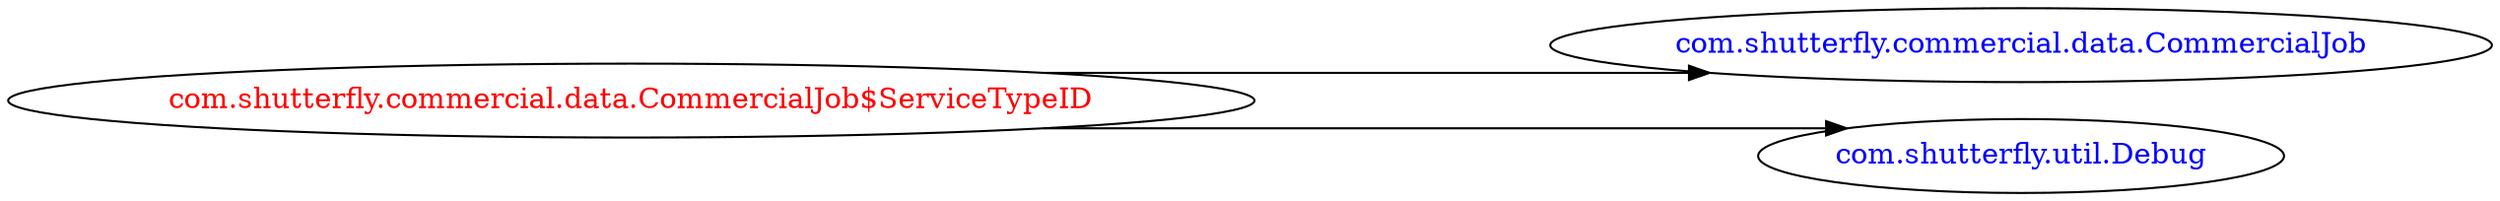 digraph dependencyGraph {
 concentrate=true;
 ranksep="2.0";
 rankdir="LR"; 
 splines="ortho";
"com.shutterfly.commercial.data.CommercialJob$ServiceTypeID" [fontcolor="red"];
"com.shutterfly.commercial.data.CommercialJob" [ fontcolor="blue" ];
"com.shutterfly.commercial.data.CommercialJob$ServiceTypeID"->"com.shutterfly.commercial.data.CommercialJob";
"com.shutterfly.util.Debug" [ fontcolor="blue" ];
"com.shutterfly.commercial.data.CommercialJob$ServiceTypeID"->"com.shutterfly.util.Debug";
}